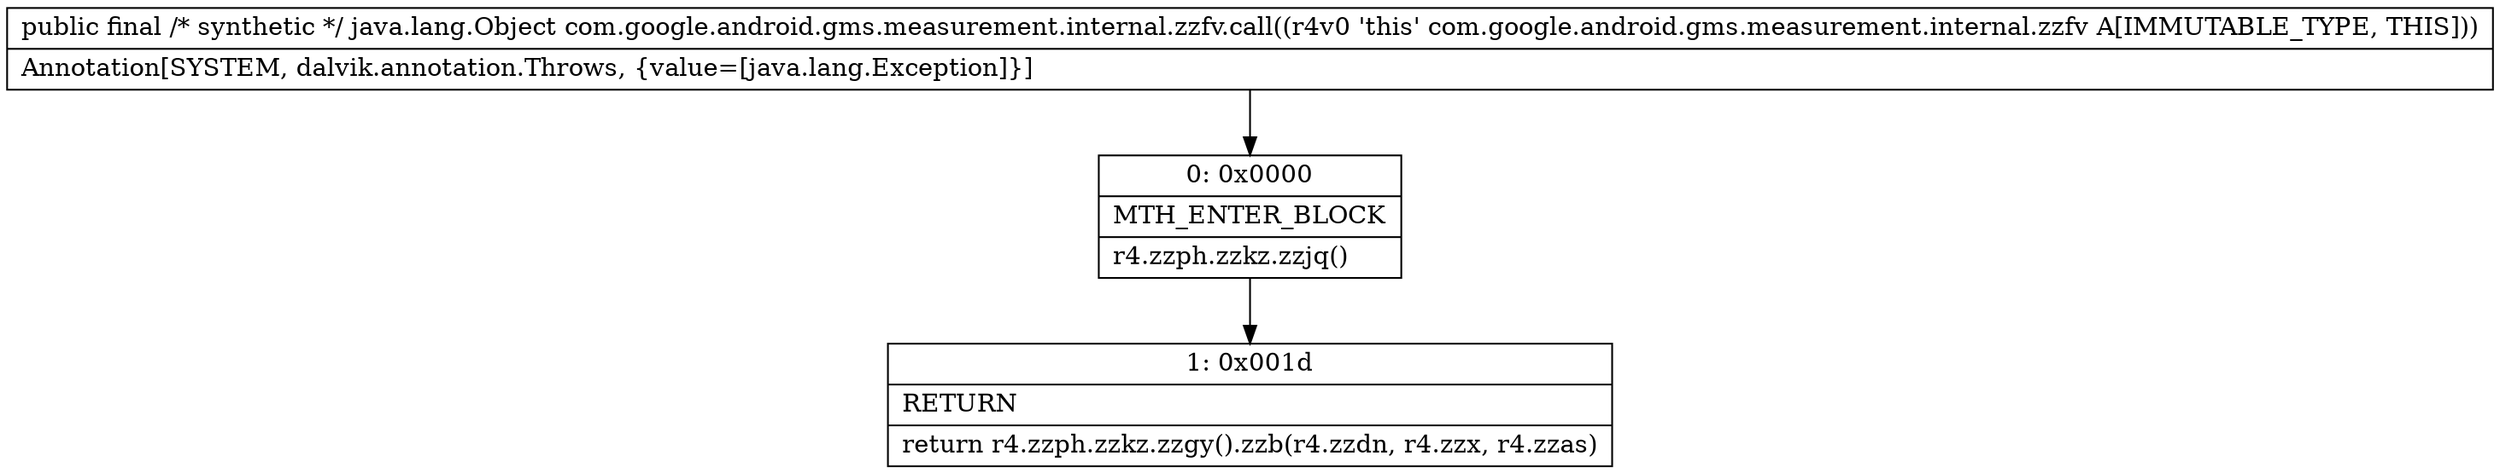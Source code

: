 digraph "CFG forcom.google.android.gms.measurement.internal.zzfv.call()Ljava\/lang\/Object;" {
Node_0 [shape=record,label="{0\:\ 0x0000|MTH_ENTER_BLOCK\l|r4.zzph.zzkz.zzjq()\l}"];
Node_1 [shape=record,label="{1\:\ 0x001d|RETURN\l|return r4.zzph.zzkz.zzgy().zzb(r4.zzdn, r4.zzx, r4.zzas)\l}"];
MethodNode[shape=record,label="{public final \/* synthetic *\/ java.lang.Object com.google.android.gms.measurement.internal.zzfv.call((r4v0 'this' com.google.android.gms.measurement.internal.zzfv A[IMMUTABLE_TYPE, THIS]))  | Annotation[SYSTEM, dalvik.annotation.Throws, \{value=[java.lang.Exception]\}]\l}"];
MethodNode -> Node_0;
Node_0 -> Node_1;
}

